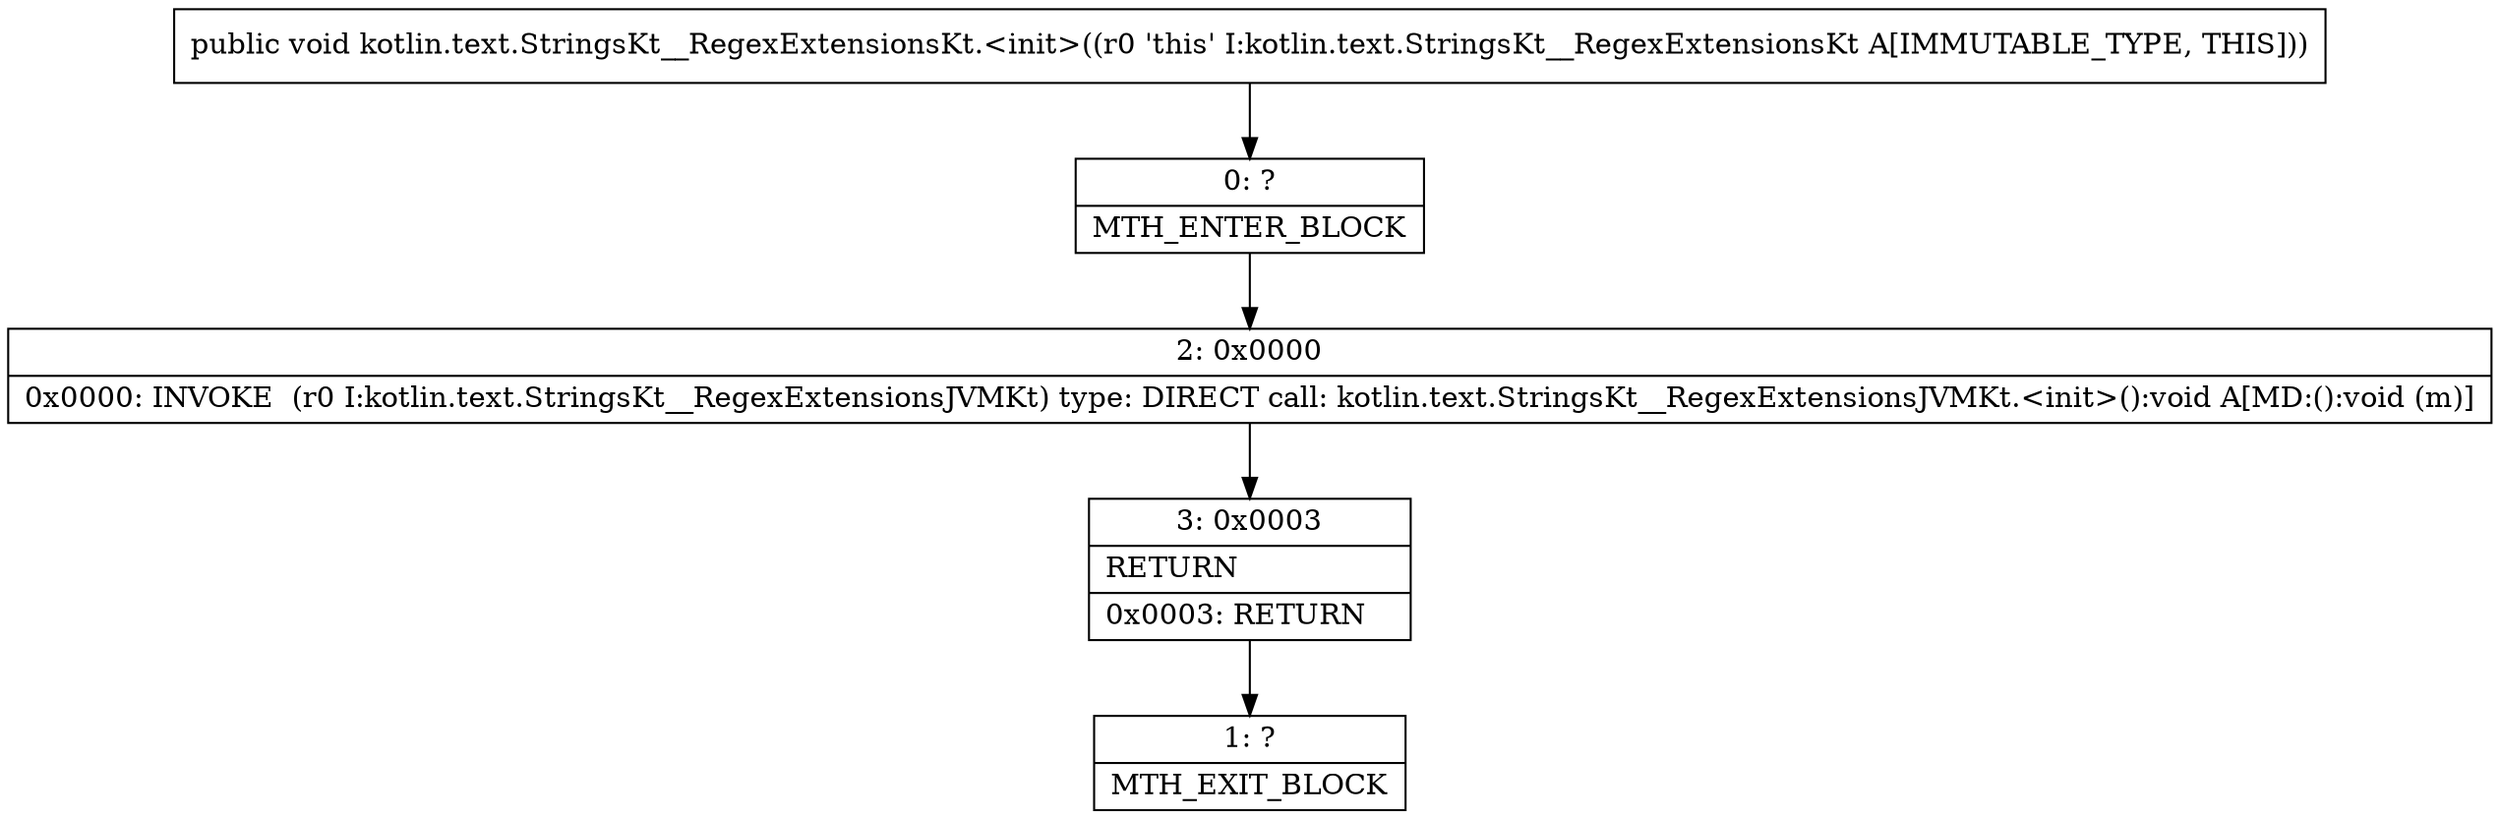 digraph "CFG forkotlin.text.StringsKt__RegexExtensionsKt.\<init\>()V" {
Node_0 [shape=record,label="{0\:\ ?|MTH_ENTER_BLOCK\l}"];
Node_2 [shape=record,label="{2\:\ 0x0000|0x0000: INVOKE  (r0 I:kotlin.text.StringsKt__RegexExtensionsJVMKt) type: DIRECT call: kotlin.text.StringsKt__RegexExtensionsJVMKt.\<init\>():void A[MD:():void (m)]\l}"];
Node_3 [shape=record,label="{3\:\ 0x0003|RETURN\l|0x0003: RETURN   \l}"];
Node_1 [shape=record,label="{1\:\ ?|MTH_EXIT_BLOCK\l}"];
MethodNode[shape=record,label="{public void kotlin.text.StringsKt__RegexExtensionsKt.\<init\>((r0 'this' I:kotlin.text.StringsKt__RegexExtensionsKt A[IMMUTABLE_TYPE, THIS])) }"];
MethodNode -> Node_0;Node_0 -> Node_2;
Node_2 -> Node_3;
Node_3 -> Node_1;
}

